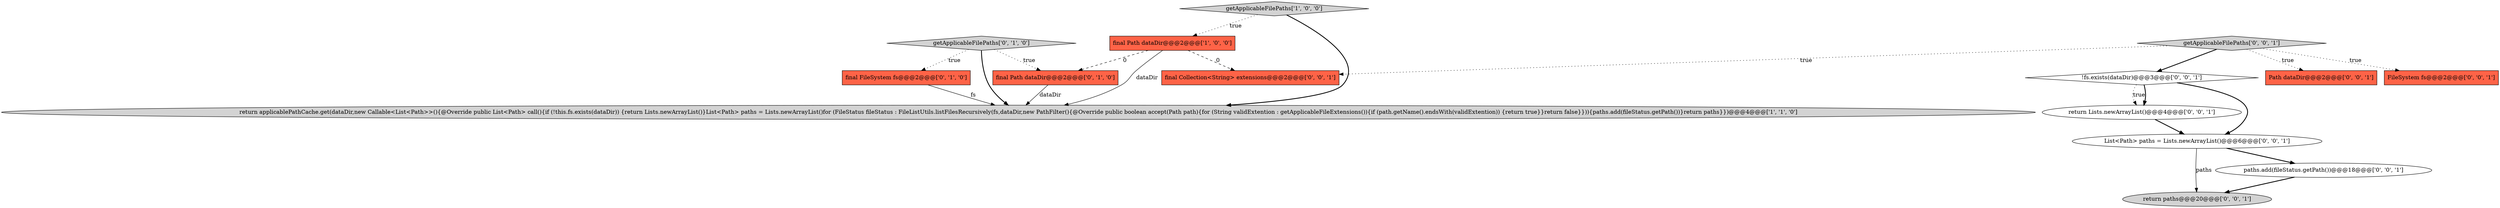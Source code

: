 digraph {
0 [style = filled, label = "getApplicableFilePaths['1', '0', '0']", fillcolor = lightgray, shape = diamond image = "AAA0AAABBB1BBB"];
5 [style = filled, label = "final Path dataDir@@@2@@@['0', '1', '0']", fillcolor = tomato, shape = box image = "AAA1AAABBB2BBB"];
1 [style = filled, label = "final Path dataDir@@@2@@@['1', '0', '0']", fillcolor = tomato, shape = box image = "AAA1AAABBB1BBB"];
3 [style = filled, label = "final FileSystem fs@@@2@@@['0', '1', '0']", fillcolor = tomato, shape = box image = "AAA0AAABBB2BBB"];
2 [style = filled, label = "return applicablePathCache.get(dataDir,new Callable<List<Path>>(){@Override public List<Path> call(){if (!this.fs.exists(dataDir)) {return Lists.newArrayList()}List<Path> paths = Lists.newArrayList()for (FileStatus fileStatus : FileListUtils.listFilesRecursively(fs,dataDir,new PathFilter(){@Override public boolean accept(Path path){for (String validExtention : getApplicableFileExtensions()){if (path.getName().endsWith(validExtention)) {return true}}return false}})){paths.add(fileStatus.getPath())}return paths}})@@@4@@@['1', '1', '0']", fillcolor = lightgray, shape = ellipse image = "AAA0AAABBB1BBB"];
6 [style = filled, label = "!fs.exists(dataDir)@@@3@@@['0', '0', '1']", fillcolor = white, shape = diamond image = "AAA0AAABBB3BBB"];
11 [style = filled, label = "Path dataDir@@@2@@@['0', '0', '1']", fillcolor = tomato, shape = box image = "AAA0AAABBB3BBB"];
4 [style = filled, label = "getApplicableFilePaths['0', '1', '0']", fillcolor = lightgray, shape = diamond image = "AAA0AAABBB2BBB"];
7 [style = filled, label = "return Lists.newArrayList()@@@4@@@['0', '0', '1']", fillcolor = white, shape = ellipse image = "AAA0AAABBB3BBB"];
8 [style = filled, label = "return paths@@@20@@@['0', '0', '1']", fillcolor = lightgray, shape = ellipse image = "AAA0AAABBB3BBB"];
12 [style = filled, label = "getApplicableFilePaths['0', '0', '1']", fillcolor = lightgray, shape = diamond image = "AAA0AAABBB3BBB"];
9 [style = filled, label = "List<Path> paths = Lists.newArrayList()@@@6@@@['0', '0', '1']", fillcolor = white, shape = ellipse image = "AAA0AAABBB3BBB"];
10 [style = filled, label = "paths.add(fileStatus.getPath())@@@18@@@['0', '0', '1']", fillcolor = white, shape = ellipse image = "AAA0AAABBB3BBB"];
14 [style = filled, label = "final Collection<String> extensions@@@2@@@['0', '0', '1']", fillcolor = tomato, shape = box image = "AAA0AAABBB3BBB"];
13 [style = filled, label = "FileSystem fs@@@2@@@['0', '0', '1']", fillcolor = tomato, shape = box image = "AAA0AAABBB3BBB"];
4->5 [style = dotted, label="true"];
1->5 [style = dashed, label="0"];
9->8 [style = solid, label="paths"];
1->14 [style = dashed, label="0"];
0->2 [style = bold, label=""];
4->2 [style = bold, label=""];
9->10 [style = bold, label=""];
12->6 [style = bold, label=""];
12->11 [style = dotted, label="true"];
7->9 [style = bold, label=""];
12->14 [style = dotted, label="true"];
12->13 [style = dotted, label="true"];
4->3 [style = dotted, label="true"];
3->2 [style = solid, label="fs"];
10->8 [style = bold, label=""];
6->7 [style = dotted, label="true"];
1->2 [style = solid, label="dataDir"];
6->9 [style = bold, label=""];
6->7 [style = bold, label=""];
5->2 [style = solid, label="dataDir"];
0->1 [style = dotted, label="true"];
}
